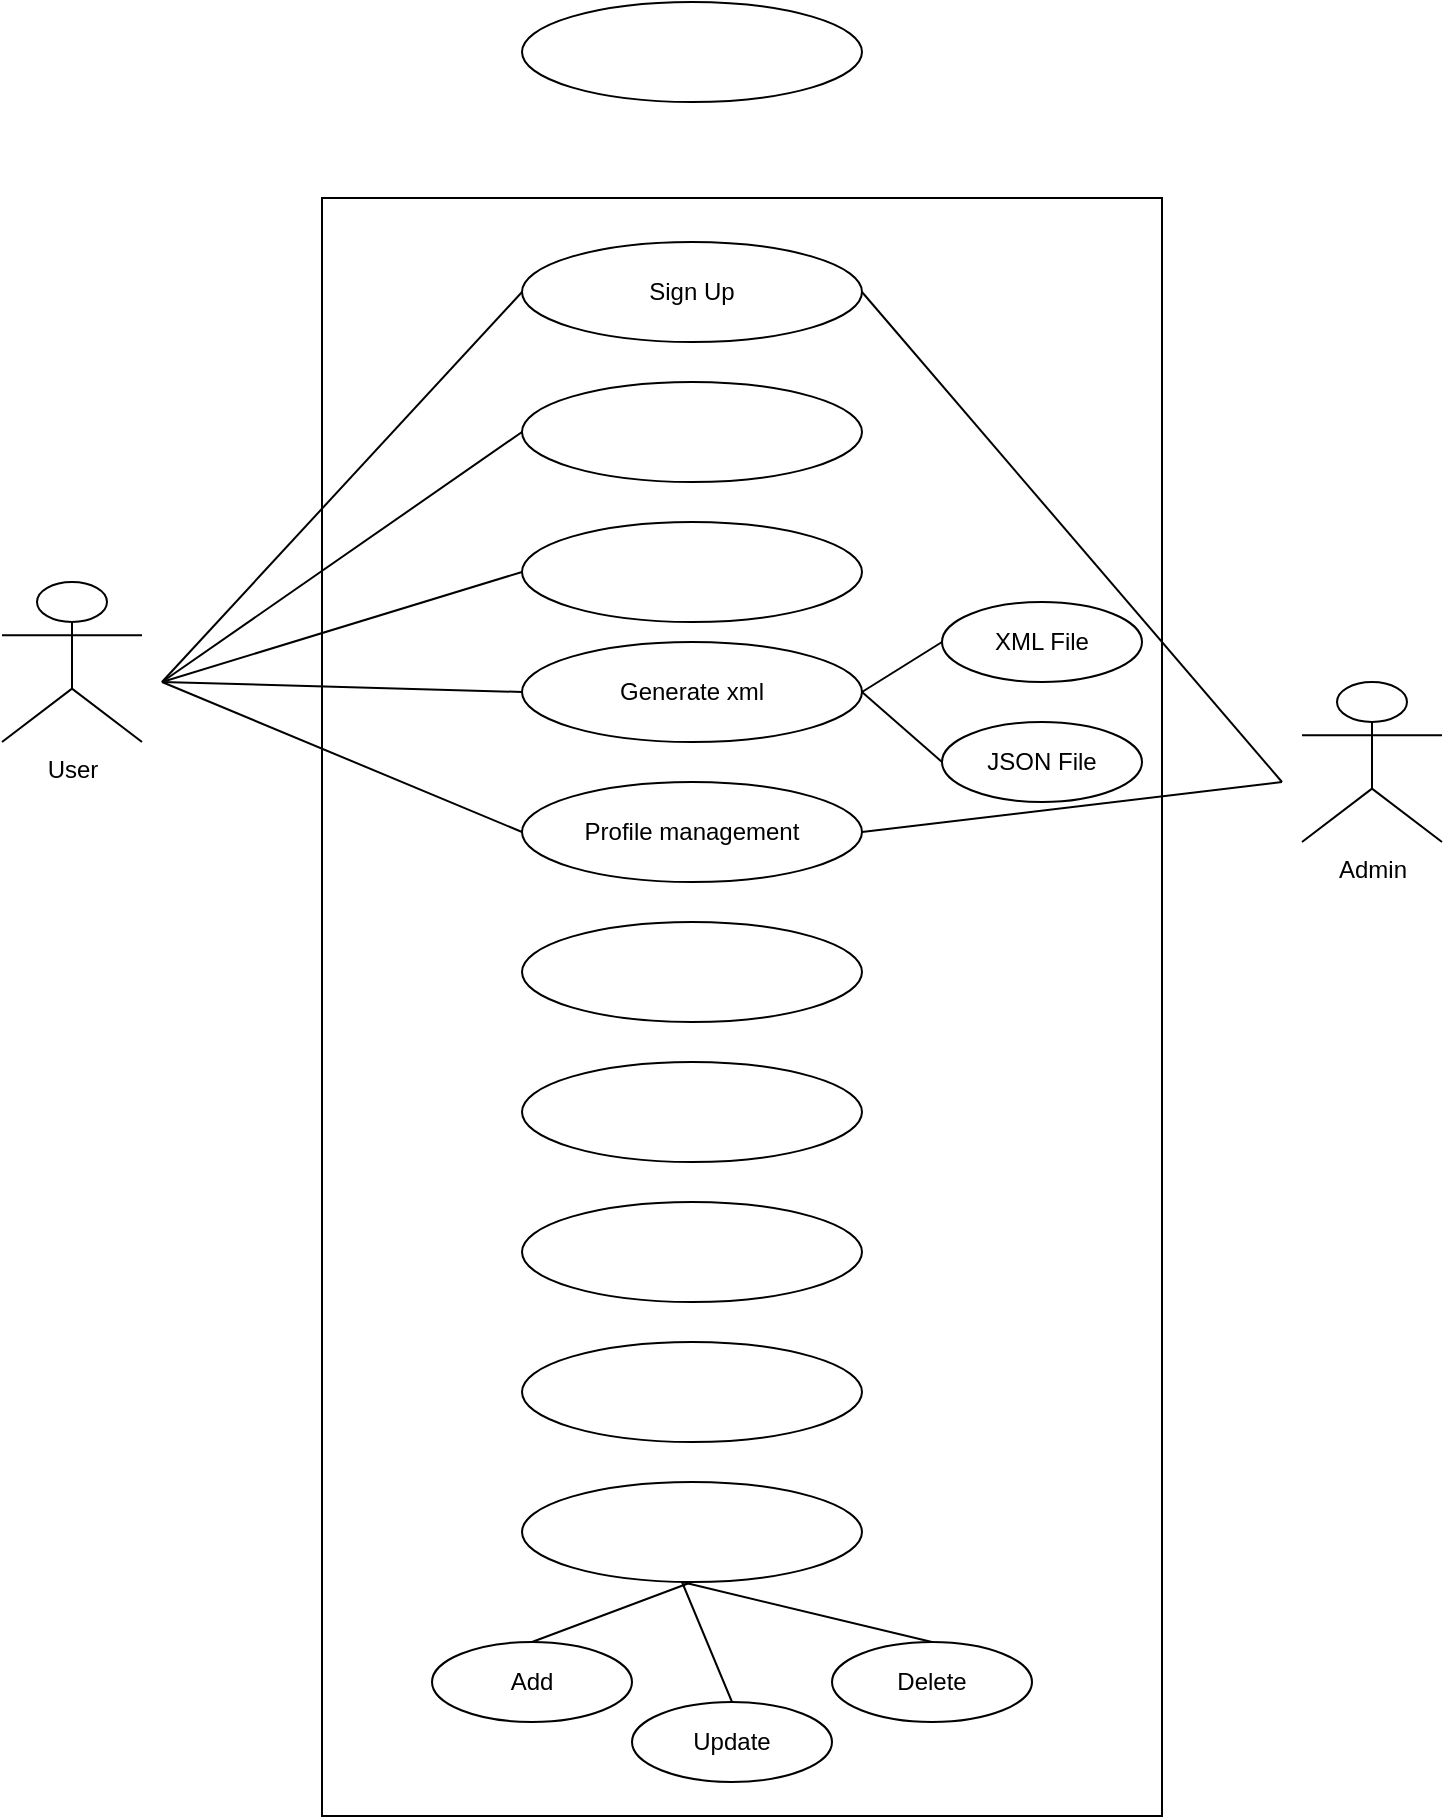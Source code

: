 <mxfile version="23.1.5" type="github">
  <diagram name="Page-1" id="3bf9l7X1eIORgtncd7hq">
    <mxGraphModel dx="1167" dy="670" grid="1" gridSize="10" guides="1" tooltips="1" connect="1" arrows="1" fold="1" page="1" pageScale="1" pageWidth="850" pageHeight="1100" math="0" shadow="0">
      <root>
        <mxCell id="0" />
        <mxCell id="1" parent="0" />
        <mxCell id="Alab3CcUGqRtzcivUk8b-47" value="" style="rounded=0;whiteSpace=wrap;html=1;" vertex="1" parent="1">
          <mxGeometry x="220" y="228" width="420" height="809" as="geometry" />
        </mxCell>
        <mxCell id="Alab3CcUGqRtzcivUk8b-1" value="User" style="shape=umlActor;verticalLabelPosition=bottom;verticalAlign=top;html=1;outlineConnect=0;" vertex="1" parent="1">
          <mxGeometry x="60" y="420" width="70" height="80" as="geometry" />
        </mxCell>
        <mxCell id="Alab3CcUGqRtzcivUk8b-4" value="" style="ellipse;whiteSpace=wrap;html=1;" vertex="1" parent="1">
          <mxGeometry x="320" y="130" width="170" height="50" as="geometry" />
        </mxCell>
        <mxCell id="Alab3CcUGqRtzcivUk8b-38" value="Sign Up" style="ellipse;whiteSpace=wrap;html=1;" vertex="1" parent="1">
          <mxGeometry x="320" y="250" width="170" height="50" as="geometry" />
        </mxCell>
        <mxCell id="Alab3CcUGqRtzcivUk8b-39" value="" style="ellipse;whiteSpace=wrap;html=1;" vertex="1" parent="1">
          <mxGeometry x="320" y="320" width="170" height="50" as="geometry" />
        </mxCell>
        <mxCell id="Alab3CcUGqRtzcivUk8b-40" value="" style="ellipse;whiteSpace=wrap;html=1;" vertex="1" parent="1">
          <mxGeometry x="320" y="390" width="170" height="50" as="geometry" />
        </mxCell>
        <mxCell id="Alab3CcUGqRtzcivUk8b-41" value="Generate xml" style="ellipse;whiteSpace=wrap;html=1;" vertex="1" parent="1">
          <mxGeometry x="320" y="450" width="170" height="50" as="geometry" />
        </mxCell>
        <mxCell id="Alab3CcUGqRtzcivUk8b-42" value="Profile management" style="ellipse;whiteSpace=wrap;html=1;" vertex="1" parent="1">
          <mxGeometry x="320" y="520" width="170" height="50" as="geometry" />
        </mxCell>
        <mxCell id="Alab3CcUGqRtzcivUk8b-43" value="" style="ellipse;whiteSpace=wrap;html=1;" vertex="1" parent="1">
          <mxGeometry x="320" y="590" width="170" height="50" as="geometry" />
        </mxCell>
        <mxCell id="Alab3CcUGqRtzcivUk8b-44" value="" style="ellipse;whiteSpace=wrap;html=1;" vertex="1" parent="1">
          <mxGeometry x="320" y="660" width="170" height="50" as="geometry" />
        </mxCell>
        <mxCell id="Alab3CcUGqRtzcivUk8b-45" value="" style="ellipse;whiteSpace=wrap;html=1;" vertex="1" parent="1">
          <mxGeometry x="320" y="730" width="170" height="50" as="geometry" />
        </mxCell>
        <mxCell id="Alab3CcUGqRtzcivUk8b-46" value="Admin" style="shape=umlActor;verticalLabelPosition=bottom;verticalAlign=top;html=1;outlineConnect=0;" vertex="1" parent="1">
          <mxGeometry x="710" y="470" width="70" height="80" as="geometry" />
        </mxCell>
        <mxCell id="Alab3CcUGqRtzcivUk8b-48" value="" style="endArrow=none;html=1;rounded=0;entryX=0;entryY=0.5;entryDx=0;entryDy=0;" edge="1" parent="1" target="Alab3CcUGqRtzcivUk8b-38">
          <mxGeometry width="50" height="50" relative="1" as="geometry">
            <mxPoint x="140" y="470" as="sourcePoint" />
            <mxPoint x="270" y="390" as="targetPoint" />
          </mxGeometry>
        </mxCell>
        <mxCell id="Alab3CcUGqRtzcivUk8b-49" value="" style="endArrow=none;html=1;rounded=0;entryX=0;entryY=0.5;entryDx=0;entryDy=0;" edge="1" parent="1" target="Alab3CcUGqRtzcivUk8b-39">
          <mxGeometry width="50" height="50" relative="1" as="geometry">
            <mxPoint x="140" y="470" as="sourcePoint" />
            <mxPoint x="330" y="285" as="targetPoint" />
          </mxGeometry>
        </mxCell>
        <mxCell id="Alab3CcUGqRtzcivUk8b-50" value="" style="endArrow=none;html=1;rounded=0;entryX=0;entryY=0.5;entryDx=0;entryDy=0;" edge="1" parent="1" target="Alab3CcUGqRtzcivUk8b-40">
          <mxGeometry width="50" height="50" relative="1" as="geometry">
            <mxPoint x="140" y="470" as="sourcePoint" />
            <mxPoint x="330" y="355" as="targetPoint" />
          </mxGeometry>
        </mxCell>
        <mxCell id="Alab3CcUGqRtzcivUk8b-51" value="" style="ellipse;whiteSpace=wrap;html=1;" vertex="1" parent="1">
          <mxGeometry x="320" y="800" width="170" height="50" as="geometry" />
        </mxCell>
        <mxCell id="Alab3CcUGqRtzcivUk8b-52" value="" style="ellipse;whiteSpace=wrap;html=1;" vertex="1" parent="1">
          <mxGeometry x="320" y="870" width="170" height="50" as="geometry" />
        </mxCell>
        <mxCell id="Alab3CcUGqRtzcivUk8b-53" value="Add" style="ellipse;whiteSpace=wrap;html=1;" vertex="1" parent="1">
          <mxGeometry x="275" y="950" width="100" height="40" as="geometry" />
        </mxCell>
        <mxCell id="Alab3CcUGqRtzcivUk8b-54" value="Update" style="ellipse;whiteSpace=wrap;html=1;" vertex="1" parent="1">
          <mxGeometry x="375" y="980" width="100" height="40" as="geometry" />
        </mxCell>
        <mxCell id="Alab3CcUGqRtzcivUk8b-55" value="Delete" style="ellipse;whiteSpace=wrap;html=1;" vertex="1" parent="1">
          <mxGeometry x="475" y="950" width="100" height="40" as="geometry" />
        </mxCell>
        <mxCell id="Alab3CcUGqRtzcivUk8b-56" value="" style="endArrow=none;html=1;rounded=0;entryX=0.5;entryY=1;entryDx=0;entryDy=0;" edge="1" parent="1" target="Alab3CcUGqRtzcivUk8b-52">
          <mxGeometry width="50" height="50" relative="1" as="geometry">
            <mxPoint x="325" y="950" as="sourcePoint" />
            <mxPoint x="375" y="900" as="targetPoint" />
            <Array as="points">
              <mxPoint x="325" y="950" />
            </Array>
          </mxGeometry>
        </mxCell>
        <mxCell id="Alab3CcUGqRtzcivUk8b-58" value="" style="endArrow=none;html=1;rounded=0;entryX=0.5;entryY=0;entryDx=0;entryDy=0;" edge="1" parent="1" target="Alab3CcUGqRtzcivUk8b-54">
          <mxGeometry width="50" height="50" relative="1" as="geometry">
            <mxPoint x="400" y="920" as="sourcePoint" />
            <mxPoint x="465" y="930" as="targetPoint" />
            <Array as="points">
              <mxPoint x="400" y="920" />
            </Array>
          </mxGeometry>
        </mxCell>
        <mxCell id="Alab3CcUGqRtzcivUk8b-59" value="" style="endArrow=none;html=1;rounded=0;entryX=0.5;entryY=0;entryDx=0;entryDy=0;" edge="1" parent="1" target="Alab3CcUGqRtzcivUk8b-55">
          <mxGeometry width="50" height="50" relative="1" as="geometry">
            <mxPoint x="400" y="920" as="sourcePoint" />
            <mxPoint x="450" y="870" as="targetPoint" />
          </mxGeometry>
        </mxCell>
        <mxCell id="Alab3CcUGqRtzcivUk8b-60" value="XML File" style="ellipse;whiteSpace=wrap;html=1;" vertex="1" parent="1">
          <mxGeometry x="530" y="430" width="100" height="40" as="geometry" />
        </mxCell>
        <mxCell id="Alab3CcUGqRtzcivUk8b-61" value="JSON File" style="ellipse;whiteSpace=wrap;html=1;" vertex="1" parent="1">
          <mxGeometry x="530" y="490" width="100" height="40" as="geometry" />
        </mxCell>
        <mxCell id="Alab3CcUGqRtzcivUk8b-62" value="" style="endArrow=none;html=1;rounded=0;entryX=0;entryY=0.5;entryDx=0;entryDy=0;exitX=1;exitY=0.5;exitDx=0;exitDy=0;" edge="1" parent="1" source="Alab3CcUGqRtzcivUk8b-41" target="Alab3CcUGqRtzcivUk8b-60">
          <mxGeometry width="50" height="50" relative="1" as="geometry">
            <mxPoint x="400" y="690" as="sourcePoint" />
            <mxPoint x="450" y="640" as="targetPoint" />
          </mxGeometry>
        </mxCell>
        <mxCell id="Alab3CcUGqRtzcivUk8b-63" value="" style="endArrow=none;html=1;rounded=0;entryX=0;entryY=0.5;entryDx=0;entryDy=0;exitX=1;exitY=0.5;exitDx=0;exitDy=0;" edge="1" parent="1" source="Alab3CcUGqRtzcivUk8b-41" target="Alab3CcUGqRtzcivUk8b-61">
          <mxGeometry width="50" height="50" relative="1" as="geometry">
            <mxPoint x="500" y="485" as="sourcePoint" />
            <mxPoint x="540" y="460" as="targetPoint" />
          </mxGeometry>
        </mxCell>
        <mxCell id="Alab3CcUGqRtzcivUk8b-64" value="" style="endArrow=none;html=1;rounded=0;entryX=0;entryY=0.5;entryDx=0;entryDy=0;" edge="1" parent="1" target="Alab3CcUGqRtzcivUk8b-41">
          <mxGeometry width="50" height="50" relative="1" as="geometry">
            <mxPoint x="140" y="470" as="sourcePoint" />
            <mxPoint x="330" y="425" as="targetPoint" />
          </mxGeometry>
        </mxCell>
        <mxCell id="Alab3CcUGqRtzcivUk8b-65" value="" style="endArrow=none;html=1;rounded=0;entryX=0;entryY=0.5;entryDx=0;entryDy=0;" edge="1" parent="1" target="Alab3CcUGqRtzcivUk8b-42">
          <mxGeometry width="50" height="50" relative="1" as="geometry">
            <mxPoint x="140" y="470" as="sourcePoint" />
            <mxPoint x="330" y="485" as="targetPoint" />
          </mxGeometry>
        </mxCell>
        <mxCell id="Alab3CcUGqRtzcivUk8b-67" value="" style="endArrow=none;html=1;rounded=0;entryX=1;entryY=0.5;entryDx=0;entryDy=0;" edge="1" parent="1" target="Alab3CcUGqRtzcivUk8b-38">
          <mxGeometry width="50" height="50" relative="1" as="geometry">
            <mxPoint x="700" y="520" as="sourcePoint" />
            <mxPoint x="450" y="420" as="targetPoint" />
            <Array as="points" />
          </mxGeometry>
        </mxCell>
        <mxCell id="Alab3CcUGqRtzcivUk8b-71" value="" style="endArrow=none;html=1;rounded=0;exitX=1;exitY=0.5;exitDx=0;exitDy=0;" edge="1" parent="1" source="Alab3CcUGqRtzcivUk8b-42">
          <mxGeometry width="50" height="50" relative="1" as="geometry">
            <mxPoint x="650" y="570" as="sourcePoint" />
            <mxPoint x="700" y="520" as="targetPoint" />
          </mxGeometry>
        </mxCell>
      </root>
    </mxGraphModel>
  </diagram>
</mxfile>
